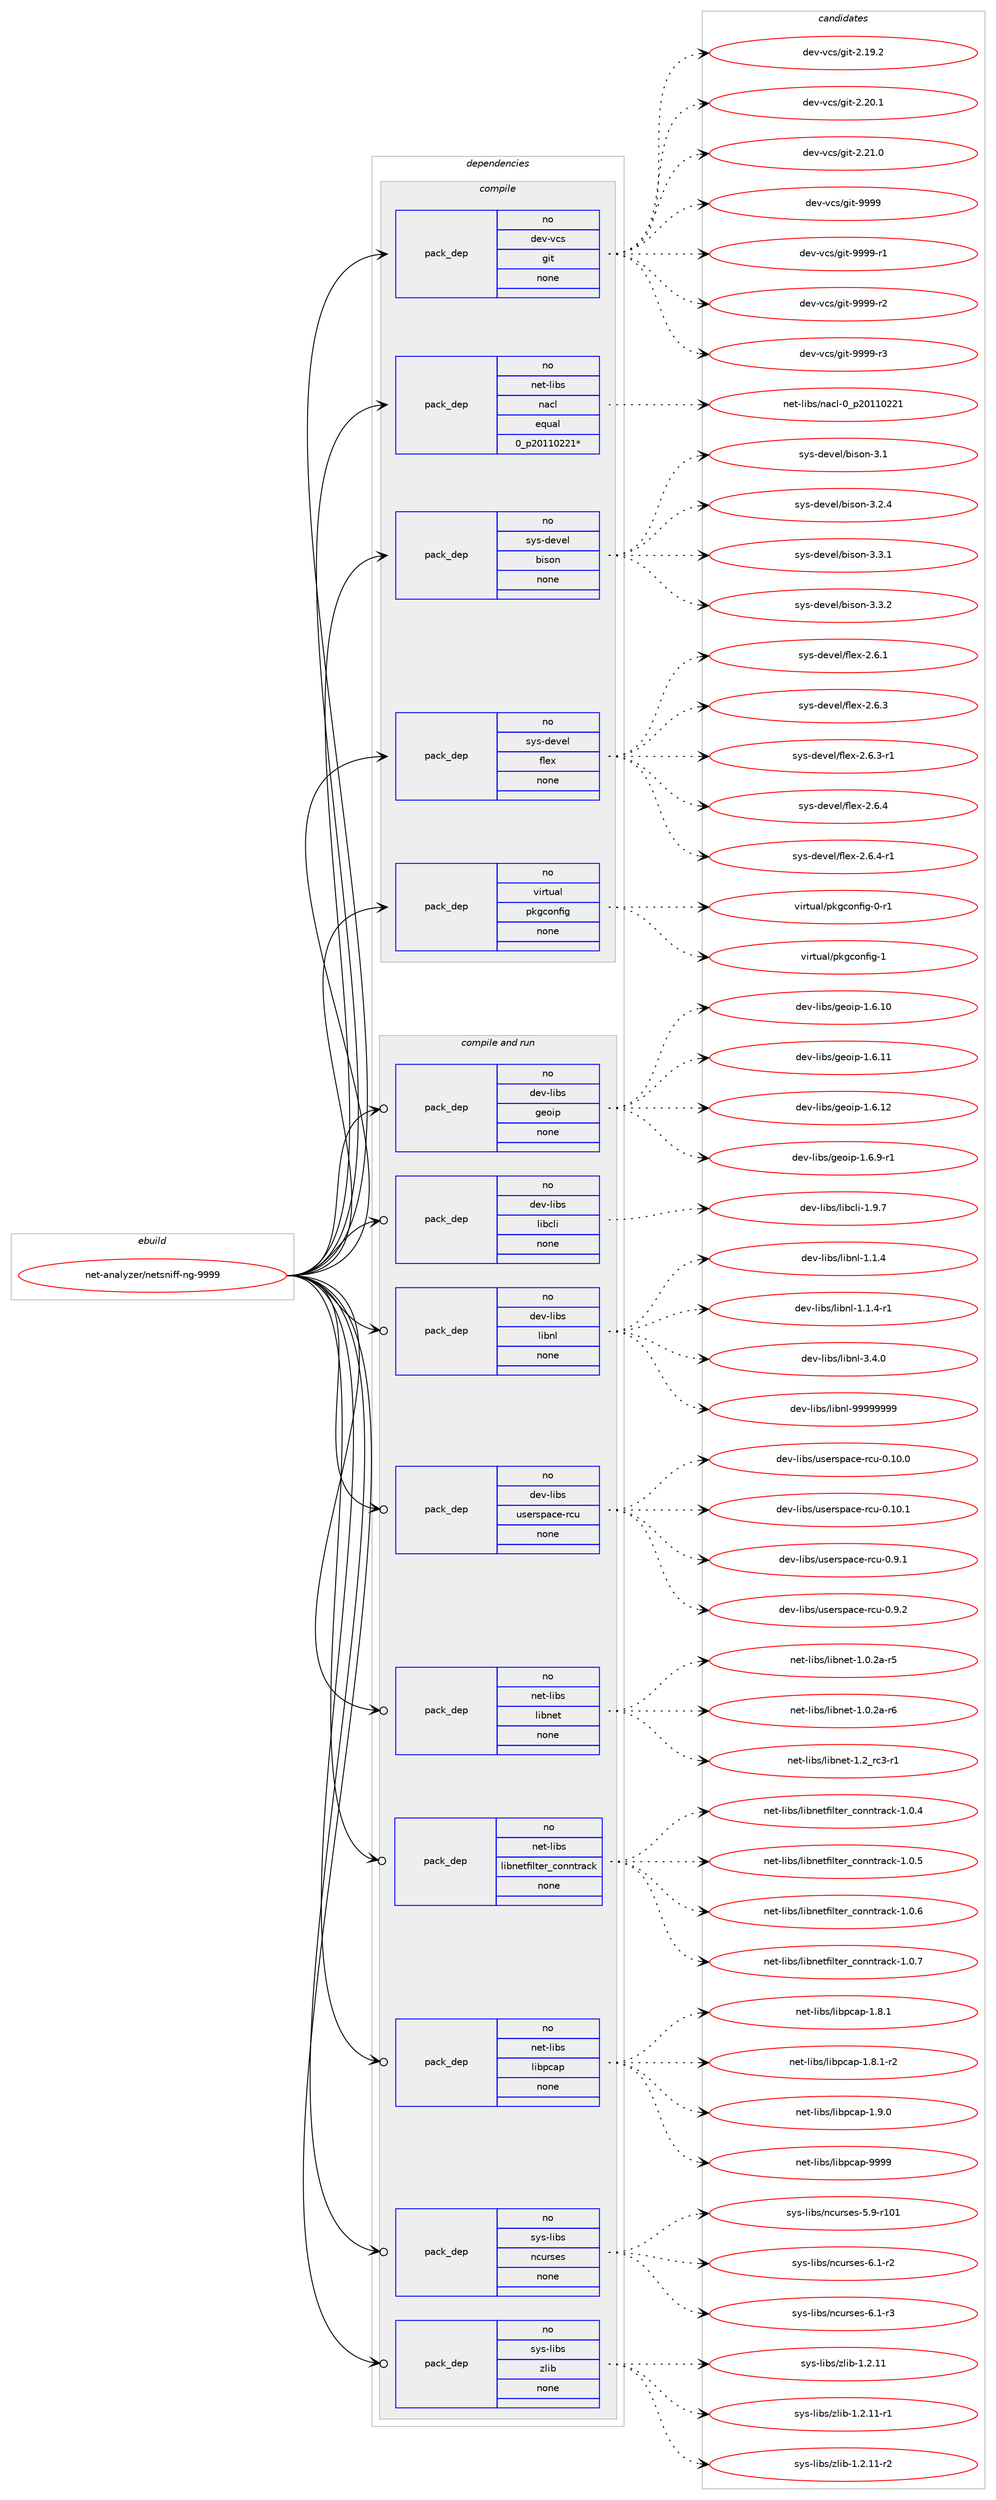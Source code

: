 digraph prolog {

# *************
# Graph options
# *************

newrank=true;
concentrate=true;
compound=true;
graph [rankdir=LR,fontname=Helvetica,fontsize=10,ranksep=1.5];#, ranksep=2.5, nodesep=0.2];
edge  [arrowhead=vee];
node  [fontname=Helvetica,fontsize=10];

# **********
# The ebuild
# **********

subgraph cluster_leftcol {
color=gray;
rank=same;
label=<<i>ebuild</i>>;
id [label="net-analyzer/netsniff-ng-9999", color=red, width=4, href="../net-analyzer/netsniff-ng-9999.svg"];
}

# ****************
# The dependencies
# ****************

subgraph cluster_midcol {
color=gray;
label=<<i>dependencies</i>>;
subgraph cluster_compile {
fillcolor="#eeeeee";
style=filled;
label=<<i>compile</i>>;
subgraph pack1176857 {
dependency1645907 [label=<<TABLE BORDER="0" CELLBORDER="1" CELLSPACING="0" CELLPADDING="4" WIDTH="220"><TR><TD ROWSPAN="6" CELLPADDING="30">pack_dep</TD></TR><TR><TD WIDTH="110">no</TD></TR><TR><TD>dev-vcs</TD></TR><TR><TD>git</TD></TR><TR><TD>none</TD></TR><TR><TD></TD></TR></TABLE>>, shape=none, color=blue];
}
id:e -> dependency1645907:w [weight=20,style="solid",arrowhead="vee"];
subgraph pack1176858 {
dependency1645908 [label=<<TABLE BORDER="0" CELLBORDER="1" CELLSPACING="0" CELLPADDING="4" WIDTH="220"><TR><TD ROWSPAN="6" CELLPADDING="30">pack_dep</TD></TR><TR><TD WIDTH="110">no</TD></TR><TR><TD>net-libs</TD></TR><TR><TD>nacl</TD></TR><TR><TD>equal</TD></TR><TR><TD>0_p20110221*</TD></TR></TABLE>>, shape=none, color=blue];
}
id:e -> dependency1645908:w [weight=20,style="solid",arrowhead="vee"];
subgraph pack1176859 {
dependency1645909 [label=<<TABLE BORDER="0" CELLBORDER="1" CELLSPACING="0" CELLPADDING="4" WIDTH="220"><TR><TD ROWSPAN="6" CELLPADDING="30">pack_dep</TD></TR><TR><TD WIDTH="110">no</TD></TR><TR><TD>sys-devel</TD></TR><TR><TD>bison</TD></TR><TR><TD>none</TD></TR><TR><TD></TD></TR></TABLE>>, shape=none, color=blue];
}
id:e -> dependency1645909:w [weight=20,style="solid",arrowhead="vee"];
subgraph pack1176860 {
dependency1645910 [label=<<TABLE BORDER="0" CELLBORDER="1" CELLSPACING="0" CELLPADDING="4" WIDTH="220"><TR><TD ROWSPAN="6" CELLPADDING="30">pack_dep</TD></TR><TR><TD WIDTH="110">no</TD></TR><TR><TD>sys-devel</TD></TR><TR><TD>flex</TD></TR><TR><TD>none</TD></TR><TR><TD></TD></TR></TABLE>>, shape=none, color=blue];
}
id:e -> dependency1645910:w [weight=20,style="solid",arrowhead="vee"];
subgraph pack1176861 {
dependency1645911 [label=<<TABLE BORDER="0" CELLBORDER="1" CELLSPACING="0" CELLPADDING="4" WIDTH="220"><TR><TD ROWSPAN="6" CELLPADDING="30">pack_dep</TD></TR><TR><TD WIDTH="110">no</TD></TR><TR><TD>virtual</TD></TR><TR><TD>pkgconfig</TD></TR><TR><TD>none</TD></TR><TR><TD></TD></TR></TABLE>>, shape=none, color=blue];
}
id:e -> dependency1645911:w [weight=20,style="solid",arrowhead="vee"];
}
subgraph cluster_compileandrun {
fillcolor="#eeeeee";
style=filled;
label=<<i>compile and run</i>>;
subgraph pack1176862 {
dependency1645912 [label=<<TABLE BORDER="0" CELLBORDER="1" CELLSPACING="0" CELLPADDING="4" WIDTH="220"><TR><TD ROWSPAN="6" CELLPADDING="30">pack_dep</TD></TR><TR><TD WIDTH="110">no</TD></TR><TR><TD>dev-libs</TD></TR><TR><TD>geoip</TD></TR><TR><TD>none</TD></TR><TR><TD></TD></TR></TABLE>>, shape=none, color=blue];
}
id:e -> dependency1645912:w [weight=20,style="solid",arrowhead="odotvee"];
subgraph pack1176863 {
dependency1645913 [label=<<TABLE BORDER="0" CELLBORDER="1" CELLSPACING="0" CELLPADDING="4" WIDTH="220"><TR><TD ROWSPAN="6" CELLPADDING="30">pack_dep</TD></TR><TR><TD WIDTH="110">no</TD></TR><TR><TD>dev-libs</TD></TR><TR><TD>libcli</TD></TR><TR><TD>none</TD></TR><TR><TD></TD></TR></TABLE>>, shape=none, color=blue];
}
id:e -> dependency1645913:w [weight=20,style="solid",arrowhead="odotvee"];
subgraph pack1176864 {
dependency1645914 [label=<<TABLE BORDER="0" CELLBORDER="1" CELLSPACING="0" CELLPADDING="4" WIDTH="220"><TR><TD ROWSPAN="6" CELLPADDING="30">pack_dep</TD></TR><TR><TD WIDTH="110">no</TD></TR><TR><TD>dev-libs</TD></TR><TR><TD>libnl</TD></TR><TR><TD>none</TD></TR><TR><TD></TD></TR></TABLE>>, shape=none, color=blue];
}
id:e -> dependency1645914:w [weight=20,style="solid",arrowhead="odotvee"];
subgraph pack1176865 {
dependency1645915 [label=<<TABLE BORDER="0" CELLBORDER="1" CELLSPACING="0" CELLPADDING="4" WIDTH="220"><TR><TD ROWSPAN="6" CELLPADDING="30">pack_dep</TD></TR><TR><TD WIDTH="110">no</TD></TR><TR><TD>dev-libs</TD></TR><TR><TD>userspace-rcu</TD></TR><TR><TD>none</TD></TR><TR><TD></TD></TR></TABLE>>, shape=none, color=blue];
}
id:e -> dependency1645915:w [weight=20,style="solid",arrowhead="odotvee"];
subgraph pack1176866 {
dependency1645916 [label=<<TABLE BORDER="0" CELLBORDER="1" CELLSPACING="0" CELLPADDING="4" WIDTH="220"><TR><TD ROWSPAN="6" CELLPADDING="30">pack_dep</TD></TR><TR><TD WIDTH="110">no</TD></TR><TR><TD>net-libs</TD></TR><TR><TD>libnet</TD></TR><TR><TD>none</TD></TR><TR><TD></TD></TR></TABLE>>, shape=none, color=blue];
}
id:e -> dependency1645916:w [weight=20,style="solid",arrowhead="odotvee"];
subgraph pack1176867 {
dependency1645917 [label=<<TABLE BORDER="0" CELLBORDER="1" CELLSPACING="0" CELLPADDING="4" WIDTH="220"><TR><TD ROWSPAN="6" CELLPADDING="30">pack_dep</TD></TR><TR><TD WIDTH="110">no</TD></TR><TR><TD>net-libs</TD></TR><TR><TD>libnetfilter_conntrack</TD></TR><TR><TD>none</TD></TR><TR><TD></TD></TR></TABLE>>, shape=none, color=blue];
}
id:e -> dependency1645917:w [weight=20,style="solid",arrowhead="odotvee"];
subgraph pack1176868 {
dependency1645918 [label=<<TABLE BORDER="0" CELLBORDER="1" CELLSPACING="0" CELLPADDING="4" WIDTH="220"><TR><TD ROWSPAN="6" CELLPADDING="30">pack_dep</TD></TR><TR><TD WIDTH="110">no</TD></TR><TR><TD>net-libs</TD></TR><TR><TD>libpcap</TD></TR><TR><TD>none</TD></TR><TR><TD></TD></TR></TABLE>>, shape=none, color=blue];
}
id:e -> dependency1645918:w [weight=20,style="solid",arrowhead="odotvee"];
subgraph pack1176869 {
dependency1645919 [label=<<TABLE BORDER="0" CELLBORDER="1" CELLSPACING="0" CELLPADDING="4" WIDTH="220"><TR><TD ROWSPAN="6" CELLPADDING="30">pack_dep</TD></TR><TR><TD WIDTH="110">no</TD></TR><TR><TD>sys-libs</TD></TR><TR><TD>ncurses</TD></TR><TR><TD>none</TD></TR><TR><TD></TD></TR></TABLE>>, shape=none, color=blue];
}
id:e -> dependency1645919:w [weight=20,style="solid",arrowhead="odotvee"];
subgraph pack1176870 {
dependency1645920 [label=<<TABLE BORDER="0" CELLBORDER="1" CELLSPACING="0" CELLPADDING="4" WIDTH="220"><TR><TD ROWSPAN="6" CELLPADDING="30">pack_dep</TD></TR><TR><TD WIDTH="110">no</TD></TR><TR><TD>sys-libs</TD></TR><TR><TD>zlib</TD></TR><TR><TD>none</TD></TR><TR><TD></TD></TR></TABLE>>, shape=none, color=blue];
}
id:e -> dependency1645920:w [weight=20,style="solid",arrowhead="odotvee"];
}
subgraph cluster_run {
fillcolor="#eeeeee";
style=filled;
label=<<i>run</i>>;
}
}

# **************
# The candidates
# **************

subgraph cluster_choices {
rank=same;
color=gray;
label=<<i>candidates</i>>;

subgraph choice1176857 {
color=black;
nodesep=1;
choice10010111845118991154710310511645504649574650 [label="dev-vcs/git-2.19.2", color=red, width=4,href="../dev-vcs/git-2.19.2.svg"];
choice10010111845118991154710310511645504650484649 [label="dev-vcs/git-2.20.1", color=red, width=4,href="../dev-vcs/git-2.20.1.svg"];
choice10010111845118991154710310511645504650494648 [label="dev-vcs/git-2.21.0", color=red, width=4,href="../dev-vcs/git-2.21.0.svg"];
choice1001011184511899115471031051164557575757 [label="dev-vcs/git-9999", color=red, width=4,href="../dev-vcs/git-9999.svg"];
choice10010111845118991154710310511645575757574511449 [label="dev-vcs/git-9999-r1", color=red, width=4,href="../dev-vcs/git-9999-r1.svg"];
choice10010111845118991154710310511645575757574511450 [label="dev-vcs/git-9999-r2", color=red, width=4,href="../dev-vcs/git-9999-r2.svg"];
choice10010111845118991154710310511645575757574511451 [label="dev-vcs/git-9999-r3", color=red, width=4,href="../dev-vcs/git-9999-r3.svg"];
dependency1645907:e -> choice10010111845118991154710310511645504649574650:w [style=dotted,weight="100"];
dependency1645907:e -> choice10010111845118991154710310511645504650484649:w [style=dotted,weight="100"];
dependency1645907:e -> choice10010111845118991154710310511645504650494648:w [style=dotted,weight="100"];
dependency1645907:e -> choice1001011184511899115471031051164557575757:w [style=dotted,weight="100"];
dependency1645907:e -> choice10010111845118991154710310511645575757574511449:w [style=dotted,weight="100"];
dependency1645907:e -> choice10010111845118991154710310511645575757574511450:w [style=dotted,weight="100"];
dependency1645907:e -> choice10010111845118991154710310511645575757574511451:w [style=dotted,weight="100"];
}
subgraph choice1176858 {
color=black;
nodesep=1;
choice11010111645108105981154711097991084548951125048494948505049 [label="net-libs/nacl-0_p20110221", color=red, width=4,href="../net-libs/nacl-0_p20110221.svg"];
dependency1645908:e -> choice11010111645108105981154711097991084548951125048494948505049:w [style=dotted,weight="100"];
}
subgraph choice1176859 {
color=black;
nodesep=1;
choice11512111545100101118101108479810511511111045514649 [label="sys-devel/bison-3.1", color=red, width=4,href="../sys-devel/bison-3.1.svg"];
choice115121115451001011181011084798105115111110455146504652 [label="sys-devel/bison-3.2.4", color=red, width=4,href="../sys-devel/bison-3.2.4.svg"];
choice115121115451001011181011084798105115111110455146514649 [label="sys-devel/bison-3.3.1", color=red, width=4,href="../sys-devel/bison-3.3.1.svg"];
choice115121115451001011181011084798105115111110455146514650 [label="sys-devel/bison-3.3.2", color=red, width=4,href="../sys-devel/bison-3.3.2.svg"];
dependency1645909:e -> choice11512111545100101118101108479810511511111045514649:w [style=dotted,weight="100"];
dependency1645909:e -> choice115121115451001011181011084798105115111110455146504652:w [style=dotted,weight="100"];
dependency1645909:e -> choice115121115451001011181011084798105115111110455146514649:w [style=dotted,weight="100"];
dependency1645909:e -> choice115121115451001011181011084798105115111110455146514650:w [style=dotted,weight="100"];
}
subgraph choice1176860 {
color=black;
nodesep=1;
choice1151211154510010111810110847102108101120455046544649 [label="sys-devel/flex-2.6.1", color=red, width=4,href="../sys-devel/flex-2.6.1.svg"];
choice1151211154510010111810110847102108101120455046544651 [label="sys-devel/flex-2.6.3", color=red, width=4,href="../sys-devel/flex-2.6.3.svg"];
choice11512111545100101118101108471021081011204550465446514511449 [label="sys-devel/flex-2.6.3-r1", color=red, width=4,href="../sys-devel/flex-2.6.3-r1.svg"];
choice1151211154510010111810110847102108101120455046544652 [label="sys-devel/flex-2.6.4", color=red, width=4,href="../sys-devel/flex-2.6.4.svg"];
choice11512111545100101118101108471021081011204550465446524511449 [label="sys-devel/flex-2.6.4-r1", color=red, width=4,href="../sys-devel/flex-2.6.4-r1.svg"];
dependency1645910:e -> choice1151211154510010111810110847102108101120455046544649:w [style=dotted,weight="100"];
dependency1645910:e -> choice1151211154510010111810110847102108101120455046544651:w [style=dotted,weight="100"];
dependency1645910:e -> choice11512111545100101118101108471021081011204550465446514511449:w [style=dotted,weight="100"];
dependency1645910:e -> choice1151211154510010111810110847102108101120455046544652:w [style=dotted,weight="100"];
dependency1645910:e -> choice11512111545100101118101108471021081011204550465446524511449:w [style=dotted,weight="100"];
}
subgraph choice1176861 {
color=black;
nodesep=1;
choice11810511411611797108471121071039911111010210510345484511449 [label="virtual/pkgconfig-0-r1", color=red, width=4,href="../virtual/pkgconfig-0-r1.svg"];
choice1181051141161179710847112107103991111101021051034549 [label="virtual/pkgconfig-1", color=red, width=4,href="../virtual/pkgconfig-1.svg"];
dependency1645911:e -> choice11810511411611797108471121071039911111010210510345484511449:w [style=dotted,weight="100"];
dependency1645911:e -> choice1181051141161179710847112107103991111101021051034549:w [style=dotted,weight="100"];
}
subgraph choice1176862 {
color=black;
nodesep=1;
choice10010111845108105981154710310111110511245494654464948 [label="dev-libs/geoip-1.6.10", color=red, width=4,href="../dev-libs/geoip-1.6.10.svg"];
choice10010111845108105981154710310111110511245494654464949 [label="dev-libs/geoip-1.6.11", color=red, width=4,href="../dev-libs/geoip-1.6.11.svg"];
choice10010111845108105981154710310111110511245494654464950 [label="dev-libs/geoip-1.6.12", color=red, width=4,href="../dev-libs/geoip-1.6.12.svg"];
choice1001011184510810598115471031011111051124549465446574511449 [label="dev-libs/geoip-1.6.9-r1", color=red, width=4,href="../dev-libs/geoip-1.6.9-r1.svg"];
dependency1645912:e -> choice10010111845108105981154710310111110511245494654464948:w [style=dotted,weight="100"];
dependency1645912:e -> choice10010111845108105981154710310111110511245494654464949:w [style=dotted,weight="100"];
dependency1645912:e -> choice10010111845108105981154710310111110511245494654464950:w [style=dotted,weight="100"];
dependency1645912:e -> choice1001011184510810598115471031011111051124549465446574511449:w [style=dotted,weight="100"];
}
subgraph choice1176863 {
color=black;
nodesep=1;
choice1001011184510810598115471081059899108105454946574655 [label="dev-libs/libcli-1.9.7", color=red, width=4,href="../dev-libs/libcli-1.9.7.svg"];
dependency1645913:e -> choice1001011184510810598115471081059899108105454946574655:w [style=dotted,weight="100"];
}
subgraph choice1176864 {
color=black;
nodesep=1;
choice10010111845108105981154710810598110108454946494652 [label="dev-libs/libnl-1.1.4", color=red, width=4,href="../dev-libs/libnl-1.1.4.svg"];
choice100101118451081059811547108105981101084549464946524511449 [label="dev-libs/libnl-1.1.4-r1", color=red, width=4,href="../dev-libs/libnl-1.1.4-r1.svg"];
choice10010111845108105981154710810598110108455146524648 [label="dev-libs/libnl-3.4.0", color=red, width=4,href="../dev-libs/libnl-3.4.0.svg"];
choice10010111845108105981154710810598110108455757575757575757 [label="dev-libs/libnl-99999999", color=red, width=4,href="../dev-libs/libnl-99999999.svg"];
dependency1645914:e -> choice10010111845108105981154710810598110108454946494652:w [style=dotted,weight="100"];
dependency1645914:e -> choice100101118451081059811547108105981101084549464946524511449:w [style=dotted,weight="100"];
dependency1645914:e -> choice10010111845108105981154710810598110108455146524648:w [style=dotted,weight="100"];
dependency1645914:e -> choice10010111845108105981154710810598110108455757575757575757:w [style=dotted,weight="100"];
}
subgraph choice1176865 {
color=black;
nodesep=1;
choice1001011184510810598115471171151011141151129799101451149911745484649484648 [label="dev-libs/userspace-rcu-0.10.0", color=red, width=4,href="../dev-libs/userspace-rcu-0.10.0.svg"];
choice1001011184510810598115471171151011141151129799101451149911745484649484649 [label="dev-libs/userspace-rcu-0.10.1", color=red, width=4,href="../dev-libs/userspace-rcu-0.10.1.svg"];
choice10010111845108105981154711711510111411511297991014511499117454846574649 [label="dev-libs/userspace-rcu-0.9.1", color=red, width=4,href="../dev-libs/userspace-rcu-0.9.1.svg"];
choice10010111845108105981154711711510111411511297991014511499117454846574650 [label="dev-libs/userspace-rcu-0.9.2", color=red, width=4,href="../dev-libs/userspace-rcu-0.9.2.svg"];
dependency1645915:e -> choice1001011184510810598115471171151011141151129799101451149911745484649484648:w [style=dotted,weight="100"];
dependency1645915:e -> choice1001011184510810598115471171151011141151129799101451149911745484649484649:w [style=dotted,weight="100"];
dependency1645915:e -> choice10010111845108105981154711711510111411511297991014511499117454846574649:w [style=dotted,weight="100"];
dependency1645915:e -> choice10010111845108105981154711711510111411511297991014511499117454846574650:w [style=dotted,weight="100"];
}
subgraph choice1176866 {
color=black;
nodesep=1;
choice11010111645108105981154710810598110101116454946484650974511453 [label="net-libs/libnet-1.0.2a-r5", color=red, width=4,href="../net-libs/libnet-1.0.2a-r5.svg"];
choice11010111645108105981154710810598110101116454946484650974511454 [label="net-libs/libnet-1.0.2a-r6", color=red, width=4,href="../net-libs/libnet-1.0.2a-r6.svg"];
choice11010111645108105981154710810598110101116454946509511499514511449 [label="net-libs/libnet-1.2_rc3-r1", color=red, width=4,href="../net-libs/libnet-1.2_rc3-r1.svg"];
dependency1645916:e -> choice11010111645108105981154710810598110101116454946484650974511453:w [style=dotted,weight="100"];
dependency1645916:e -> choice11010111645108105981154710810598110101116454946484650974511454:w [style=dotted,weight="100"];
dependency1645916:e -> choice11010111645108105981154710810598110101116454946509511499514511449:w [style=dotted,weight="100"];
}
subgraph choice1176867 {
color=black;
nodesep=1;
choice1101011164510810598115471081059811010111610210510811610111495991111101101161149799107454946484652 [label="net-libs/libnetfilter_conntrack-1.0.4", color=red, width=4,href="../net-libs/libnetfilter_conntrack-1.0.4.svg"];
choice1101011164510810598115471081059811010111610210510811610111495991111101101161149799107454946484653 [label="net-libs/libnetfilter_conntrack-1.0.5", color=red, width=4,href="../net-libs/libnetfilter_conntrack-1.0.5.svg"];
choice1101011164510810598115471081059811010111610210510811610111495991111101101161149799107454946484654 [label="net-libs/libnetfilter_conntrack-1.0.6", color=red, width=4,href="../net-libs/libnetfilter_conntrack-1.0.6.svg"];
choice1101011164510810598115471081059811010111610210510811610111495991111101101161149799107454946484655 [label="net-libs/libnetfilter_conntrack-1.0.7", color=red, width=4,href="../net-libs/libnetfilter_conntrack-1.0.7.svg"];
dependency1645917:e -> choice1101011164510810598115471081059811010111610210510811610111495991111101101161149799107454946484652:w [style=dotted,weight="100"];
dependency1645917:e -> choice1101011164510810598115471081059811010111610210510811610111495991111101101161149799107454946484653:w [style=dotted,weight="100"];
dependency1645917:e -> choice1101011164510810598115471081059811010111610210510811610111495991111101101161149799107454946484654:w [style=dotted,weight="100"];
dependency1645917:e -> choice1101011164510810598115471081059811010111610210510811610111495991111101101161149799107454946484655:w [style=dotted,weight="100"];
}
subgraph choice1176868 {
color=black;
nodesep=1;
choice110101116451081059811547108105981129997112454946564649 [label="net-libs/libpcap-1.8.1", color=red, width=4,href="../net-libs/libpcap-1.8.1.svg"];
choice1101011164510810598115471081059811299971124549465646494511450 [label="net-libs/libpcap-1.8.1-r2", color=red, width=4,href="../net-libs/libpcap-1.8.1-r2.svg"];
choice110101116451081059811547108105981129997112454946574648 [label="net-libs/libpcap-1.9.0", color=red, width=4,href="../net-libs/libpcap-1.9.0.svg"];
choice1101011164510810598115471081059811299971124557575757 [label="net-libs/libpcap-9999", color=red, width=4,href="../net-libs/libpcap-9999.svg"];
dependency1645918:e -> choice110101116451081059811547108105981129997112454946564649:w [style=dotted,weight="100"];
dependency1645918:e -> choice1101011164510810598115471081059811299971124549465646494511450:w [style=dotted,weight="100"];
dependency1645918:e -> choice110101116451081059811547108105981129997112454946574648:w [style=dotted,weight="100"];
dependency1645918:e -> choice1101011164510810598115471081059811299971124557575757:w [style=dotted,weight="100"];
}
subgraph choice1176869 {
color=black;
nodesep=1;
choice115121115451081059811547110991171141151011154553465745114494849 [label="sys-libs/ncurses-5.9-r101", color=red, width=4,href="../sys-libs/ncurses-5.9-r101.svg"];
choice11512111545108105981154711099117114115101115455446494511450 [label="sys-libs/ncurses-6.1-r2", color=red, width=4,href="../sys-libs/ncurses-6.1-r2.svg"];
choice11512111545108105981154711099117114115101115455446494511451 [label="sys-libs/ncurses-6.1-r3", color=red, width=4,href="../sys-libs/ncurses-6.1-r3.svg"];
dependency1645919:e -> choice115121115451081059811547110991171141151011154553465745114494849:w [style=dotted,weight="100"];
dependency1645919:e -> choice11512111545108105981154711099117114115101115455446494511450:w [style=dotted,weight="100"];
dependency1645919:e -> choice11512111545108105981154711099117114115101115455446494511451:w [style=dotted,weight="100"];
}
subgraph choice1176870 {
color=black;
nodesep=1;
choice1151211154510810598115471221081059845494650464949 [label="sys-libs/zlib-1.2.11", color=red, width=4,href="../sys-libs/zlib-1.2.11.svg"];
choice11512111545108105981154712210810598454946504649494511449 [label="sys-libs/zlib-1.2.11-r1", color=red, width=4,href="../sys-libs/zlib-1.2.11-r1.svg"];
choice11512111545108105981154712210810598454946504649494511450 [label="sys-libs/zlib-1.2.11-r2", color=red, width=4,href="../sys-libs/zlib-1.2.11-r2.svg"];
dependency1645920:e -> choice1151211154510810598115471221081059845494650464949:w [style=dotted,weight="100"];
dependency1645920:e -> choice11512111545108105981154712210810598454946504649494511449:w [style=dotted,weight="100"];
dependency1645920:e -> choice11512111545108105981154712210810598454946504649494511450:w [style=dotted,weight="100"];
}
}

}
